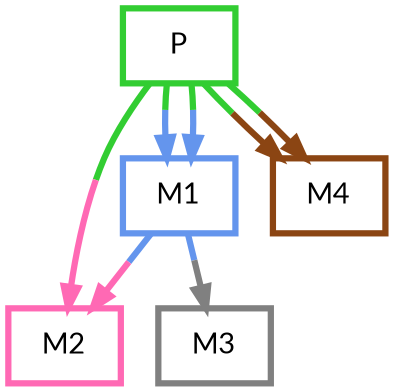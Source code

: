 digraph  {
dpi=600;size=3.5;
P [color="#32cd32", fillcolor=white, fontname=Lato, penwidth="3.0", shape=box];
M1 [color="#6495ed", fillcolor=white, fontname=Lato, penwidth="3.0", shape=box];
M2 [color="#ff69b4", fillcolor=white, fontname=Lato, penwidth="3.0", shape=box];
M3 [color="#808080", fillcolor=white, fontname=Lato, penwidth="3.0", shape=box];
M4 [color="#8b4513", fillcolor=white, fontname=Lato, penwidth="3.0", shape=box];
P -> M1  [color="#32cd32;0.5:#6495ed", key=0, penwidth=3];
P -> M1  [color="#32cd32;0.5:#6495ed", key=1, penwidth=3];
P -> M2  [color="#32cd32;0.5:#ff69b4", key=0, penwidth=3];
P -> M4  [color="#32cd32;0.5:#8b4513", key=0, penwidth=3];
P -> M4  [color="#32cd32;0.5:#8b4513", key=1, penwidth=3];
M1 -> M2  [color="#6495ed;0.5:#ff69b4", key=0, penwidth=3];
M1 -> M3  [color="#6495ed;0.5:#808080", key=0, penwidth=3];
}
